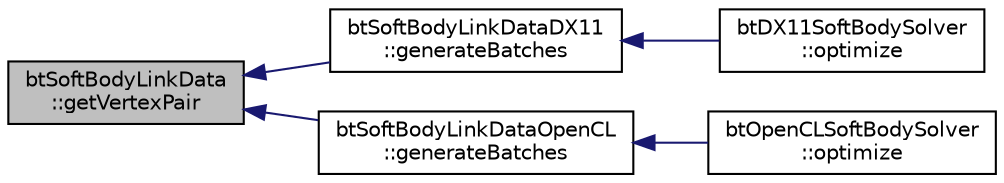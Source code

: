 digraph "btSoftBodyLinkData::getVertexPair"
{
  edge [fontname="Helvetica",fontsize="10",labelfontname="Helvetica",labelfontsize="10"];
  node [fontname="Helvetica",fontsize="10",shape=record];
  rankdir="LR";
  Node1 [label="btSoftBodyLinkData\l::getVertexPair",height=0.2,width=0.4,color="black", fillcolor="grey75", style="filled", fontcolor="black"];
  Node1 -> Node2 [dir="back",color="midnightblue",fontsize="10",style="solid",fontname="Helvetica"];
  Node2 [label="btSoftBodyLinkDataDX11\l::generateBatches",height=0.2,width=0.4,color="black", fillcolor="white", style="filled",URL="$classbt_soft_body_link_data_d_x11.html#ad19a5a48d1e5c611b5bbff496e8e591c"];
  Node2 -> Node3 [dir="back",color="midnightblue",fontsize="10",style="solid",fontname="Helvetica"];
  Node3 [label="btDX11SoftBodySolver\l::optimize",height=0.2,width=0.4,color="black", fillcolor="white", style="filled",URL="$classbt_d_x11_soft_body_solver.html#a1d181b7e59619553241ac463db54c490"];
  Node1 -> Node4 [dir="back",color="midnightblue",fontsize="10",style="solid",fontname="Helvetica"];
  Node4 [label="btSoftBodyLinkDataOpenCL\l::generateBatches",height=0.2,width=0.4,color="black", fillcolor="white", style="filled",URL="$classbt_soft_body_link_data_open_c_l.html#a4e968e65bfa4b5b1691a83fdee3ce48f"];
  Node4 -> Node5 [dir="back",color="midnightblue",fontsize="10",style="solid",fontname="Helvetica"];
  Node5 [label="btOpenCLSoftBodySolver\l::optimize",height=0.2,width=0.4,color="black", fillcolor="white", style="filled",URL="$classbt_open_c_l_soft_body_solver.html#a1340686f32dcdd4e8f36a56788a2e51c"];
}
